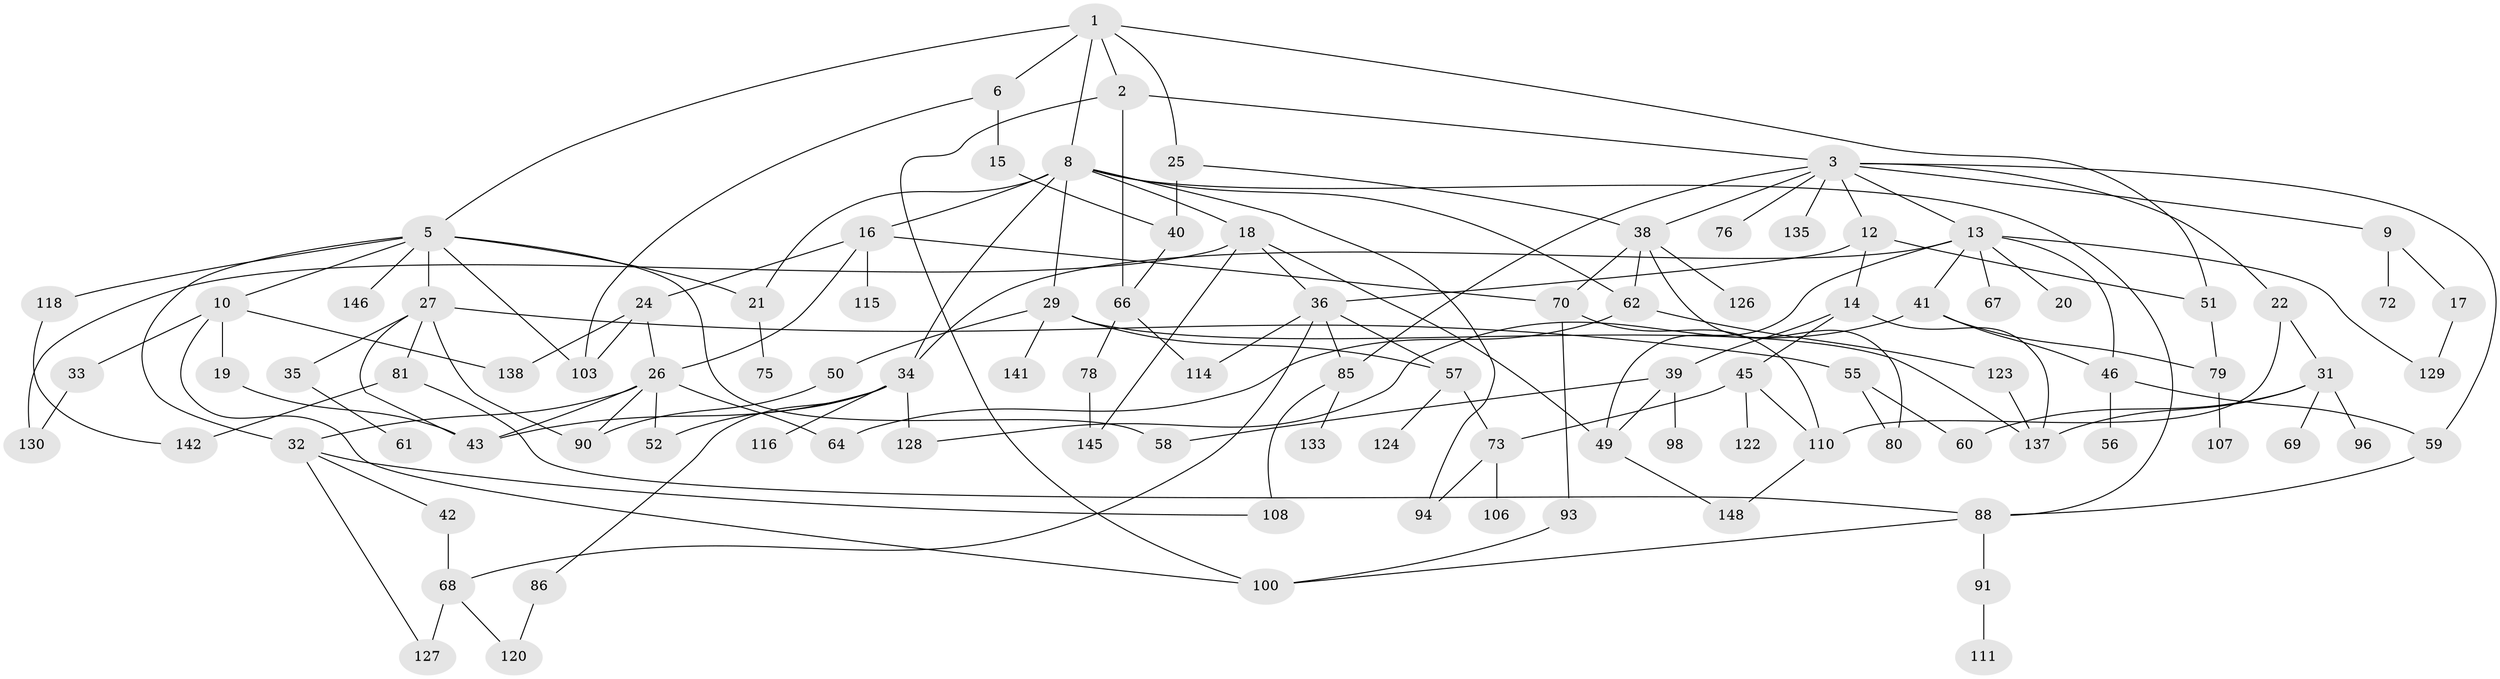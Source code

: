 // Generated by graph-tools (version 1.1) at 2025/23/03/03/25 07:23:33]
// undirected, 102 vertices, 155 edges
graph export_dot {
graph [start="1"]
  node [color=gray90,style=filled];
  1 [super="+7"];
  2 [super="+117"];
  3 [super="+4"];
  5 [super="+101"];
  6;
  8 [super="+83"];
  9 [super="+11"];
  10 [super="+74"];
  12;
  13 [super="+54"];
  14;
  15 [super="+140"];
  16 [super="+23"];
  17 [super="+139"];
  18 [super="+44"];
  19;
  20;
  21 [super="+102"];
  22;
  24;
  25 [super="+28"];
  26 [super="+109"];
  27 [super="+30"];
  29 [super="+37"];
  31 [super="+143"];
  32 [super="+95"];
  33 [super="+82"];
  34 [super="+63"];
  35;
  36 [super="+65"];
  38 [super="+48"];
  39 [super="+53"];
  40;
  41 [super="+47"];
  42;
  43;
  45 [super="+71"];
  46;
  49 [super="+97"];
  50 [super="+89"];
  51 [super="+87"];
  52;
  55 [super="+99"];
  56;
  57 [super="+104"];
  58 [super="+77"];
  59;
  60 [super="+112"];
  61 [super="+147"];
  62 [super="+144"];
  64;
  66 [super="+119"];
  67;
  68 [super="+113"];
  69;
  70;
  72;
  73 [super="+84"];
  75;
  76;
  78;
  79 [super="+131"];
  80;
  81 [super="+132"];
  85 [super="+92"];
  86;
  88 [super="+136"];
  90;
  91;
  93;
  94 [super="+105"];
  96;
  98;
  100 [super="+121"];
  103 [super="+134"];
  106;
  107;
  108 [super="+125"];
  110;
  111;
  114;
  115;
  116;
  118;
  120;
  122;
  123;
  124;
  126;
  127;
  128;
  129;
  130;
  133;
  135;
  137;
  138;
  141;
  142;
  145;
  146;
  148;
  1 -- 2;
  1 -- 5;
  1 -- 6;
  1 -- 25;
  1 -- 8;
  1 -- 51;
  2 -- 3;
  2 -- 66;
  2 -- 100;
  3 -- 9;
  3 -- 12;
  3 -- 22;
  3 -- 76;
  3 -- 85;
  3 -- 135;
  3 -- 59;
  3 -- 13;
  3 -- 38;
  5 -- 10;
  5 -- 21;
  5 -- 27;
  5 -- 32;
  5 -- 118;
  5 -- 146;
  5 -- 58;
  5 -- 103;
  6 -- 15;
  6 -- 103;
  8 -- 16;
  8 -- 18;
  8 -- 29;
  8 -- 62;
  8 -- 88;
  8 -- 34;
  8 -- 94;
  8 -- 21;
  9 -- 17;
  9 -- 72;
  10 -- 19;
  10 -- 33;
  10 -- 100;
  10 -- 138;
  12 -- 14;
  12 -- 51;
  12 -- 36;
  13 -- 20;
  13 -- 34;
  13 -- 41;
  13 -- 67;
  13 -- 129;
  13 -- 49;
  13 -- 46;
  14 -- 39;
  14 -- 45;
  14 -- 137;
  15 -- 40;
  16 -- 115;
  16 -- 70;
  16 -- 24;
  16 -- 26;
  17 -- 129;
  18 -- 36;
  18 -- 145;
  18 -- 130;
  18 -- 49;
  19 -- 43;
  21 -- 75;
  22 -- 31;
  22 -- 110;
  24 -- 26;
  24 -- 138;
  24 -- 103;
  25 -- 40;
  25 -- 38;
  26 -- 52;
  26 -- 43;
  26 -- 64;
  26 -- 32;
  26 -- 90;
  27 -- 35;
  27 -- 81;
  27 -- 43;
  27 -- 90;
  27 -- 55;
  29 -- 141;
  29 -- 137;
  29 -- 57;
  29 -- 50;
  31 -- 69;
  31 -- 96;
  31 -- 137;
  31 -- 60;
  32 -- 42;
  32 -- 127;
  32 -- 108;
  33 -- 130;
  34 -- 43;
  34 -- 116;
  34 -- 52;
  34 -- 128;
  34 -- 86;
  35 -- 61;
  36 -- 114;
  36 -- 68;
  36 -- 85;
  36 -- 57;
  38 -- 80;
  38 -- 70;
  38 -- 126;
  38 -- 62;
  39 -- 49;
  39 -- 58;
  39 -- 98;
  40 -- 66;
  41 -- 46;
  41 -- 128;
  41 -- 79;
  42 -- 68;
  45 -- 122;
  45 -- 73;
  45 -- 110;
  46 -- 56;
  46 -- 59;
  49 -- 148;
  50 -- 90;
  51 -- 79;
  55 -- 60;
  55 -- 80;
  57 -- 73;
  57 -- 124;
  59 -- 88;
  62 -- 64;
  62 -- 123;
  66 -- 78;
  66 -- 114;
  68 -- 120;
  68 -- 127;
  70 -- 93;
  70 -- 110;
  73 -- 94;
  73 -- 106;
  78 -- 145;
  79 -- 107;
  81 -- 88;
  81 -- 142;
  85 -- 108;
  85 -- 133;
  86 -- 120;
  88 -- 91;
  88 -- 100;
  91 -- 111;
  93 -- 100;
  110 -- 148;
  118 -- 142;
  123 -- 137;
}
